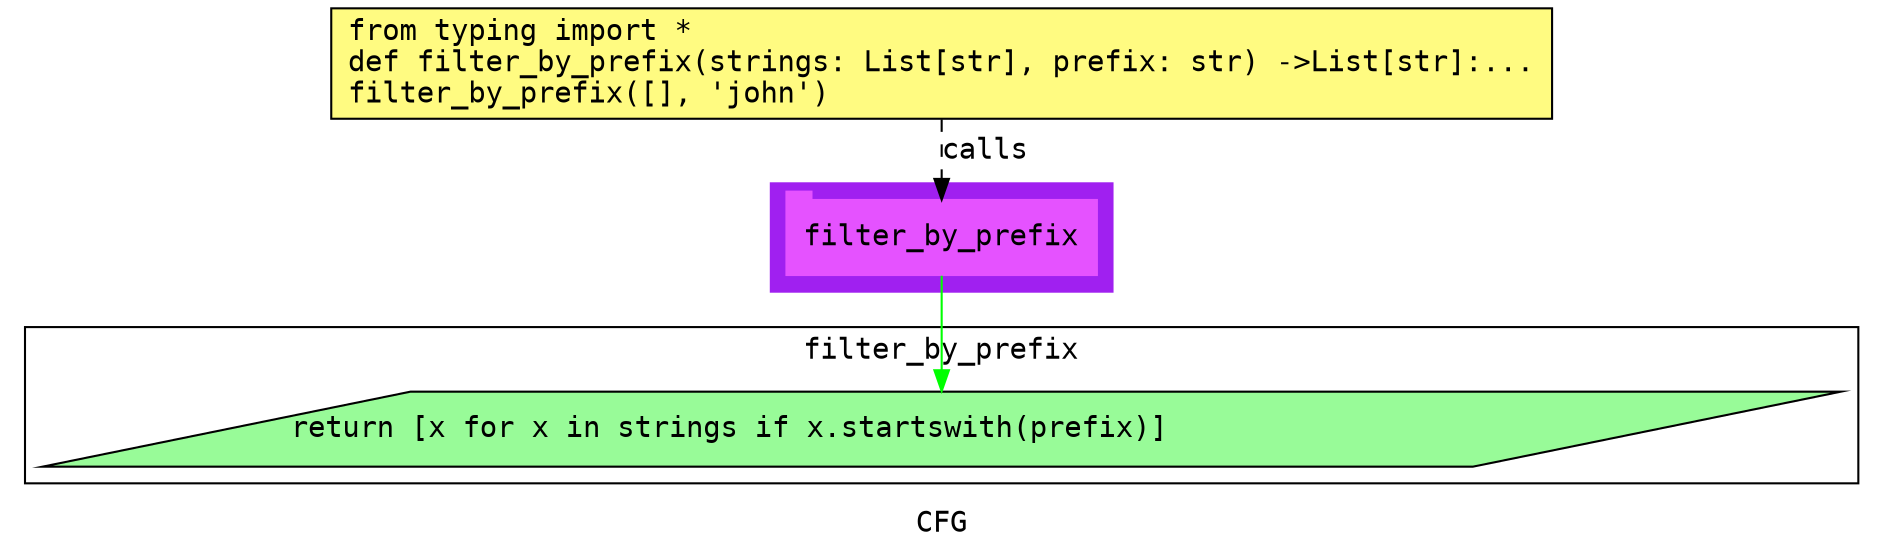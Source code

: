 digraph cluster784CFG {
	graph [bb="0,0,864,259",
		compound=True,
		fontname="DejaVu Sans Mono",
		label=CFG,
		lheight=0.21,
		lp="432,11.5",
		lwidth=0.35,
		pack=False,
		rankdir=TB,
		ranksep=0.02
	];
	node [fontname="DejaVu Sans Mono",
		label="\N"
	];
	edge [fontname="DejaVu Sans Mono"];
	subgraph cluster_1 {
		graph [bb="350,123,514,175",
			color=purple,
			compound=true,
			fontname="DejaVu Sans Mono",
			label="",
			rankdir=TB,
			ranksep=0.02,
			shape=tab,
			style=filled
		];
		node [fontname="DejaVu Sans Mono"];
		edge [fontname="DejaVu Sans Mono"];
		6	[color="#E552FF",
			height=0.5,
			label=filter_by_prefix,
			linenum="[5]",
			pos="432,149",
			shape=tab,
			style=filled,
			width=2.0694];
	}
	subgraph cluster4filter_by_prefix {
		graph [bb="8,31,856,106",
			compound=True,
			fontname="DejaVu Sans Mono",
			label=filter_by_prefix,
			lheight=0.21,
			lp="432,94.5",
			lwidth=1.85,
			pack=False,
			rankdir=TB,
			ranksep=0.02
		];
		node [fontname="DejaVu Sans Mono"];
		edge [fontname="DejaVu Sans Mono"];
		3	[fillcolor="#98fb98",
			height=0.5,
			label="return [x for x in strings if x.startswith(prefix)]\l",
			linenum="[3]",
			pos="432,57",
			shape=parallelogram,
			style="filled,solid",
			width=11.568];
	}
	1	[fillcolor="#FFFB81",
		height=0.73611,
		label="from typing import *\ldef filter_by_prefix(strings: List[str], prefix: str) ->List[str]:...\lfilter_by_prefix([], 'john')\l",
		linenum="[1]",
		pos="432,232.5",
		shape=rectangle,
		style="filled,solid",
		width=8.1389];
	1 -> 6	[label=calls,
		lp="453,190.5",
		pos="e,432,167.13 432,205.71 432,196.66 432,186.47 432,177.3",
		style=dashed];
	6 -> 3	[color=green,
		pos="e,432,75.3 432,130.65 432,117.82 432,100.11 432,85.381"];
}
